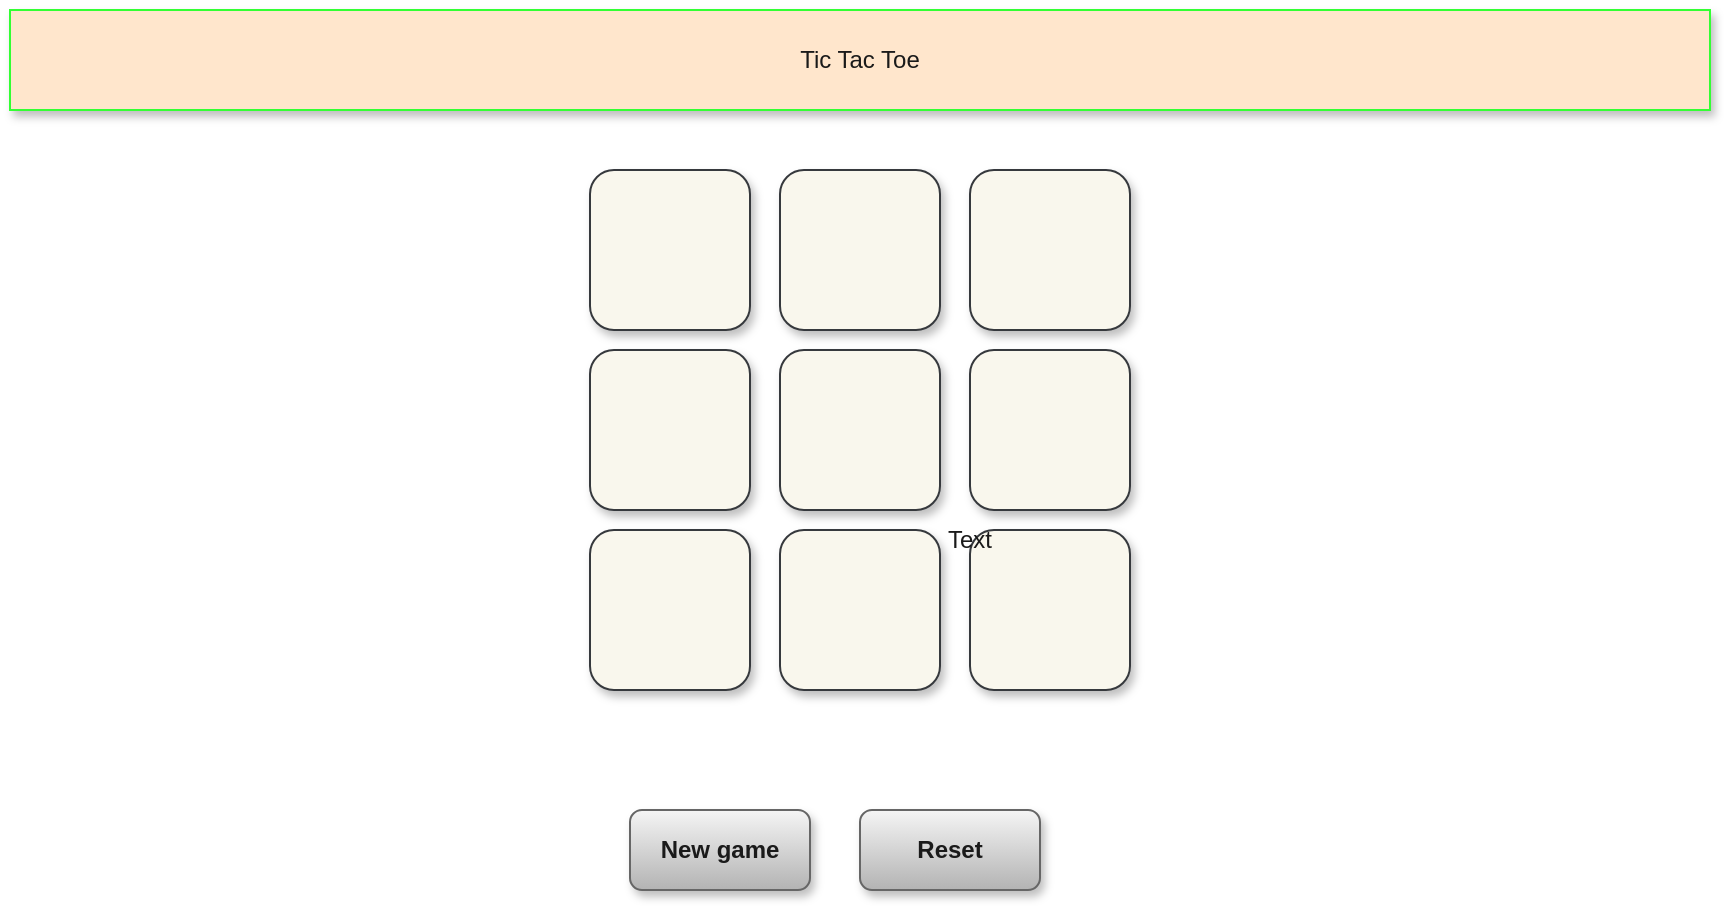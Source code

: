 <mxfile>
    <diagram id="Fk2u0cHwF3l7_IV-_ElW" name="Page-1">
        <mxGraphModel dx="1072" dy="563" grid="1" gridSize="10" guides="1" tooltips="1" connect="1" arrows="1" fold="1" page="1" pageScale="1" pageWidth="850" pageHeight="1100" math="0" shadow="0">
            <root>
                <mxCell id="0"/>
                <mxCell id="1" parent="0"/>
                <mxCell id="2" value="" style="whiteSpace=wrap;html=1;aspect=fixed;fillColor=#f9f7ed;strokeColor=#36393d;shadow=1;rounded=1;" vertex="1" parent="1">
                    <mxGeometry x="290" y="80" width="80" height="80" as="geometry"/>
                </mxCell>
                <mxCell id="3" value="" style="whiteSpace=wrap;html=1;aspect=fixed;fillColor=#f9f7ed;strokeColor=#36393d;rounded=1;shadow=1;" vertex="1" parent="1">
                    <mxGeometry x="385" y="80" width="80" height="80" as="geometry"/>
                </mxCell>
                <mxCell id="4" value="" style="whiteSpace=wrap;html=1;aspect=fixed;fillColor=#f9f7ed;strokeColor=#36393d;rounded=1;shadow=1;" vertex="1" parent="1">
                    <mxGeometry x="480" y="80" width="80" height="80" as="geometry"/>
                </mxCell>
                <mxCell id="5" value="" style="whiteSpace=wrap;html=1;aspect=fixed;fillColor=#f9f7ed;strokeColor=#36393d;rounded=1;shadow=1;" vertex="1" parent="1">
                    <mxGeometry x="290" y="170" width="80" height="80" as="geometry"/>
                </mxCell>
                <mxCell id="6" value="" style="whiteSpace=wrap;html=1;aspect=fixed;fillColor=#f9f7ed;strokeColor=#36393d;rounded=1;shadow=1;" vertex="1" parent="1">
                    <mxGeometry x="385" y="170" width="80" height="80" as="geometry"/>
                </mxCell>
                <mxCell id="7" value="" style="whiteSpace=wrap;html=1;aspect=fixed;fillColor=#f9f7ed;strokeColor=#36393d;rounded=1;shadow=1;" vertex="1" parent="1">
                    <mxGeometry x="480" y="170" width="80" height="80" as="geometry"/>
                </mxCell>
                <mxCell id="8" value="" style="whiteSpace=wrap;html=1;aspect=fixed;fillColor=#f9f7ed;strokeColor=#36393d;rounded=1;shadow=1;" vertex="1" parent="1">
                    <mxGeometry x="290" y="260" width="80" height="80" as="geometry"/>
                </mxCell>
                <mxCell id="9" value="" style="whiteSpace=wrap;html=1;aspect=fixed;fillColor=#f9f7ed;strokeColor=#36393d;rounded=1;shadow=1;" vertex="1" parent="1">
                    <mxGeometry x="385" y="260" width="80" height="80" as="geometry"/>
                </mxCell>
                <mxCell id="10" value="" style="whiteSpace=wrap;html=1;aspect=fixed;fillColor=#f9f7ed;strokeColor=#36393d;rounded=1;shadow=1;glass=0;" vertex="1" parent="1">
                    <mxGeometry x="480" y="260" width="80" height="80" as="geometry"/>
                </mxCell>
                <mxCell id="11" value="New game" style="rounded=1;whiteSpace=wrap;html=1;shadow=1;glass=0;sketch=0;fillColor=#f5f5f5;gradientColor=#b3b3b3;strokeColor=#666666;fontStyle=1;fontColor=#1A1A1A;" vertex="1" parent="1">
                    <mxGeometry x="310" y="400" width="90" height="40" as="geometry"/>
                </mxCell>
                <mxCell id="12" value="Reset" style="rounded=1;whiteSpace=wrap;html=1;shadow=1;glass=0;sketch=0;fillColor=#f5f5f5;strokeColor=#666666;gradientColor=#b3b3b3;fontStyle=1;fontColor=#1A1A1A;" vertex="1" parent="1">
                    <mxGeometry x="425" y="400" width="90" height="40" as="geometry"/>
                </mxCell>
                <mxCell id="13" value="Text" style="text;html=1;strokeColor=none;fillColor=none;align=center;verticalAlign=middle;whiteSpace=wrap;rounded=0;shadow=1;glass=0;sketch=0;fontColor=#1A1A1A;" vertex="1" parent="1">
                    <mxGeometry x="450" y="250" width="60" height="30" as="geometry"/>
                </mxCell>
                <object label="Tic Tac Toe" id="14">
                    <mxCell style="text;html=1;strokeColor=#33FF33;fillColor=#FFE6CC;align=center;verticalAlign=middle;whiteSpace=wrap;rounded=0;shadow=1;glass=0;sketch=0;fontColor=#1A1A1A;" vertex="1" parent="1">
                        <mxGeometry width="850" height="50" as="geometry"/>
                    </mxCell>
                </object>
            </root>
        </mxGraphModel>
    </diagram>
</mxfile>